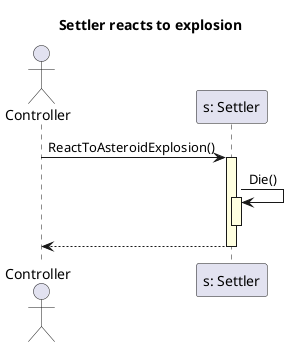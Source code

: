 @startuml

skinparam SequenceLifeLineBackgroundColor LightYellow

title "Settler reacts to explosion"

actor Controller as C

participant "s: Settler" as s

C -> s ++ : ReactToAsteroidExplosion() 
    s -> s ++ : Die()
    deactivate s
s --> C --

@enduml
